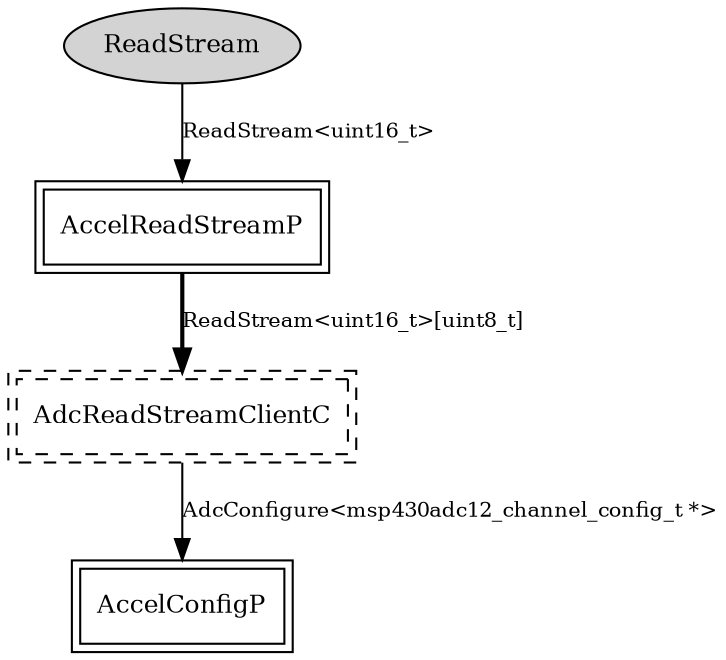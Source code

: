 digraph "AccelXStreamC" {
  n0x2b36782146f0 [shape=ellipse, style=filled, label="ReadStream", fontsize=12];
  "AccelReadStreamP" [fontsize=12, shape=box,peripheries=2, URL="../chtml/AccelReadStreamP.html"];
  "AccelReadStreamP" [fontsize=12, shape=box,peripheries=2, URL="../chtml/AccelReadStreamP.html"];
  "AccelXStreamC.AdcReadStreamClientC" [fontsize=12, shape=box,peripheries=2, style=dashed, label="AdcReadStreamClientC", URL="../chtml/tos.chips.msp430.adc12.AdcReadStreamClientC.html"];
  "AccelXStreamC.AdcReadStreamClientC" [fontsize=12, shape=box,peripheries=2, style=dashed, label="AdcReadStreamClientC", URL="../chtml/tos.chips.msp430.adc12.AdcReadStreamClientC.html"];
  "AccelConfigP" [fontsize=12, shape=box,peripheries=2, URL="../chtml/AccelConfigP.html"];
  "n0x2b36782146f0" -> "AccelReadStreamP" [label="ReadStream<uint16_t>", URL="../ihtml/tos.interfaces.ReadStream.html", fontsize=10];
  "AccelReadStreamP" -> "AccelXStreamC.AdcReadStreamClientC" [label="ReadStream<uint16_t>[uint8_t]", style=bold, URL="../ihtml/tos.interfaces.ReadStream.html", fontsize=10];
  "AccelXStreamC.AdcReadStreamClientC" -> "AccelConfigP" [label="AdcConfigure<msp430adc12_channel_config_t *>", URL="../ihtml/tos.interfaces.AdcConfigure.html", fontsize=10];
}
